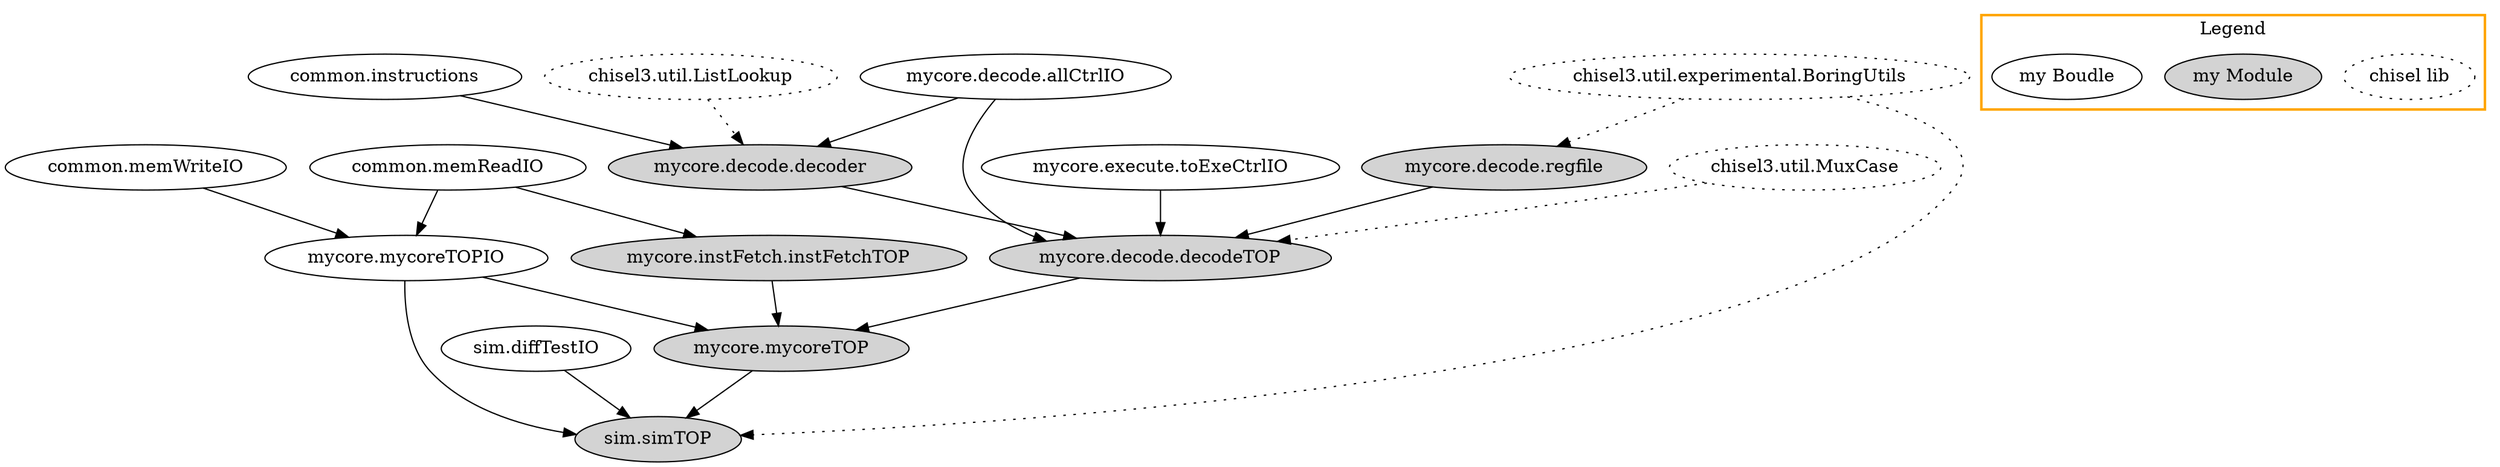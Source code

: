 digraph G {
  //"common.configuration" -> "mycore.decode.regfile", "sim.diffTestIO", "common.memReadIO", "common.memWriteIO", "mycore.instFetch.instFetchTOP", "mycore.decode.decodeTOP";
  //"common.constants" -> "mycore.decode.regfile", "sim.diffTestIO", "mycore.instFetch.instFetchTOP", "mycore.decode.decoder", "mycore.decode.decodeTOP";
  "common.instructions" -> "mycore.decode.decoder";
  "mycore.decode.regfile" -> "mycore.decode.decodeTOP";
  "mycore.mycoreTOP" -> "sim.simTOP";
  "sim.diffTestIO" -> "sim.simTOP";

  "common.memReadIO" -> "mycore.mycoreTOPIO", "mycore.instFetch.instFetchTOP";
  "common.memWriteIO" -> "mycore.mycoreTOPIO";
  "mycore.mycoreTOPIO" -> "mycore.mycoreTOP", "sim.simTOP";

  "chisel3.util.experimental.BoringUtils" [style=dotted];
  //"chisel3.util.log2Ceil" [style=dotted];
  "chisel3.util.ListLookup" [style=dotted];
  "chisel3.util.MuxCase" [style=dotted];
  "chisel3.util.experimental.BoringUtils" -> "mycore.decode.regfile", "sim.simTOP" [style=dotted];
  //"chisel3.util.log2Ceil" -> "common.constants" [style=dotted];
  "chisel3.util.ListLookup" -> "mycore.decode.decoder" [style=dotted];
  "chisel3.util.MuxCase" -> "mycore.decode.decodeTOP" [style=dotted];

  "sim.simTOP" [style=filled];
  "mycore.mycoreTOP" [style=filled];
  "mycore.instFetch.instFetchTOP" [style=filled];
  "mycore.decode.decodeTOP" [style=filled];
  "mycore.decode.regfile" [style=filled];
  "mycore.decode.decoder" [style=filled];
  "mycore.instFetch.instFetchTOP" -> "mycore.mycoreTOP";
  "mycore.decode.decodeTOP" -> "mycore.mycoreTOP";

  "mycore.decode.allCtrlIO" -> "mycore.decode.decoder", "mycore.decode.decodeTOP";
  "mycore.decode.decoder" -> "mycore.decode.decodeTOP";
  "mycore.execute.toExeCtrlIO" -> "mycore.decode.decodeTOP";


  // Legend
  subgraph cluster1 {
    "chisel lib" [style=dotted];
    "my Module" [style=filled];
    "my Boudle";

    label = "Legend";
    style=bold;
    color = "orange";
  }
}

// TODO: Add main Object `elaborate` which is runned by sbt to generate .v files.
//       This will be helpful to keep *how sbt works* in mind .

// NOTE: We ignore `chisel3._` for simplicity and ignore `scala.language.reflectiveCalls`
// NOTE: We remove "common.configuration" and "common.constants" for simplicity.
